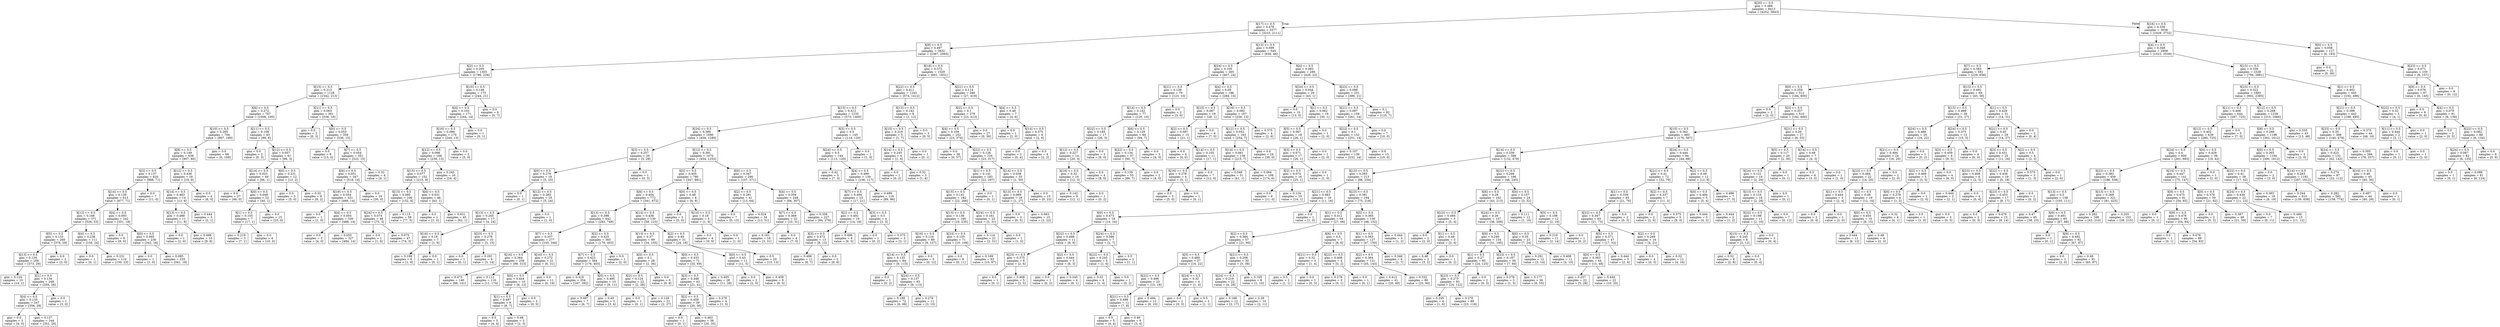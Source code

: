digraph Tree {
node [shape=box] ;
0 [label="X[20] <= 0.5\ngini = 0.488\nsamples = 6413\nvalue = [4252, 5843]"] ;
1 [label="X[17] <= 0.5\ngini = 0.478\nsamples = 3377\nvalue = [3223, 2111]"] ;
0 -> 1 [labeldistance=2.5, labelangle=45, headlabel="True"] ;
2 [label="X[9] <= 0.5\ngini = 0.497\nsamples = 2832\nvalue = [2387, 2065]"] ;
1 -> 2 ;
3 [label="X[2] <= 0.5\ngini = 0.205\nsamples = 1303\nvalue = [1786, 234]"] ;
2 -> 3 ;
4 [label="X[15] <= 0.5\ngini = 0.213\nsamples = 1128\nvalue = [1542, 213]"] ;
3 -> 4 ;
5 [label="X[6] <= 0.5\ngini = 0.272\nsamples = 767\nvalue = [1006, 195]"] ;
4 -> 5 ;
6 [label="X[10] <= 0.5\ngini = 0.285\nsamples = 704\nvalue = [907, 189]"] ;
5 -> 6 ;
7 [label="X[8] <= 0.5\ngini = 0.149\nsamples = 638\nvalue = [907, 80]"] ;
6 -> 7 ;
8 [label="X[3] <= 0.5\ngini = 0.137\nsamples = 620\nvalue = [888, 71]"] ;
7 -> 8 ;
9 [label="X[14] <= 0.5\ngini = 0.139\nsamples = 613\nvalue = [877, 71]"] ;
8 -> 9 ;
10 [label="X[12] <= 0.5\ngini = 0.166\nsamples = 371\nvalue = [526, 53]"] ;
9 -> 10 ;
11 [label="X[5] <= 0.5\ngini = 0.133\nsamples = 260\nvalue = [376, 29]"] ;
10 -> 11 ;
12 [label="X[13] <= 0.5\ngini = 0.134\nsamples = 258\nvalue = [373, 29]"] ;
11 -> 12 ;
13 [label="gini = 0.124\nsamples = 10\nvalue = [14, 1]"] ;
12 -> 13 ;
14 [label="X[1] <= 0.5\ngini = 0.134\nsamples = 248\nvalue = [359, 28]"] ;
12 -> 14 ;
15 [label="X[4] <= 0.5\ngini = 0.135\nsamples = 247\nvalue = [356, 28]"] ;
14 -> 15 ;
16 [label="gini = 0.0\nsamples = 3\nvalue = [4, 0]"] ;
15 -> 16 ;
17 [label="gini = 0.137\nsamples = 244\nvalue = [352, 28]"] ;
15 -> 17 ;
18 [label="gini = 0.0\nsamples = 1\nvalue = [3, 0]"] ;
14 -> 18 ;
19 [label="gini = 0.0\nsamples = 2\nvalue = [3, 0]"] ;
11 -> 19 ;
20 [label="X[4] <= 0.5\ngini = 0.238\nsamples = 111\nvalue = [150, 24]"] ;
10 -> 20 ;
21 [label="gini = 0.0\nsamples = 1\nvalue = [0, 1]"] ;
20 -> 21 ;
22 [label="gini = 0.231\nsamples = 110\nvalue = [150, 23]"] ;
20 -> 22 ;
23 [label="X[4] <= 0.5\ngini = 0.093\nsamples = 242\nvalue = [351, 18]"] ;
9 -> 23 ;
24 [label="gini = 0.0\nsamples = 6\nvalue = [9, 0]"] ;
23 -> 24 ;
25 [label="X[0] <= 0.5\ngini = 0.095\nsamples = 236\nvalue = [342, 18]"] ;
23 -> 25 ;
26 [label="gini = 0.0\nsamples = 1\nvalue = [1, 0]"] ;
25 -> 26 ;
27 [label="gini = 0.095\nsamples = 235\nvalue = [341, 18]"] ;
25 -> 27 ;
28 [label="gini = 0.0\nsamples = 7\nvalue = [11, 0]"] ;
8 -> 28 ;
29 [label="X[12] <= 0.5\ngini = 0.436\nsamples = 18\nvalue = [19, 9]"] ;
7 -> 29 ;
30 [label="X[14] <= 0.5\ngini = 0.483\nsamples = 14\nvalue = [13, 9]"] ;
29 -> 30 ;
31 [label="X[13] <= 0.5\ngini = 0.488\nsamples = 11\nvalue = [11, 8]"] ;
30 -> 31 ;
32 [label="gini = 0.0\nsamples = 1\nvalue = [2, 0]"] ;
31 -> 32 ;
33 [label="gini = 0.498\nsamples = 10\nvalue = [9, 8]"] ;
31 -> 33 ;
34 [label="gini = 0.444\nsamples = 3\nvalue = [2, 1]"] ;
30 -> 34 ;
35 [label="gini = 0.0\nsamples = 4\nvalue = [6, 0]"] ;
29 -> 35 ;
36 [label="gini = 0.0\nsamples = 66\nvalue = [0, 109]"] ;
6 -> 36 ;
37 [label="X[11] <= 0.5\ngini = 0.108\nsamples = 63\nvalue = [99, 6]"] ;
5 -> 37 ;
38 [label="gini = 0.0\nsamples = 2\nvalue = [0, 3]"] ;
37 -> 38 ;
39 [label="X[12] <= 0.5\ngini = 0.057\nsamples = 61\nvalue = [99, 3]"] ;
37 -> 39 ;
40 [label="X[14] <= 0.5\ngini = 0.023\nsamples = 49\nvalue = [86, 1]"] ;
39 -> 40 ;
41 [label="gini = 0.0\nsamples = 27\nvalue = [46, 0]"] ;
40 -> 41 ;
42 [label="X[0] <= 0.5\ngini = 0.048\nsamples = 22\nvalue = [40, 1]"] ;
40 -> 42 ;
43 [label="X[1] <= 0.5\ngini = 0.105\nsamples = 7\nvalue = [17, 1]"] ;
42 -> 43 ;
44 [label="gini = 0.219\nsamples = 3\nvalue = [7, 1]"] ;
43 -> 44 ;
45 [label="gini = 0.0\nsamples = 4\nvalue = [10, 0]"] ;
43 -> 45 ;
46 [label="gini = 0.0\nsamples = 15\nvalue = [23, 0]"] ;
42 -> 46 ;
47 [label="X[0] <= 0.5\ngini = 0.231\nsamples = 12\nvalue = [13, 2]"] ;
39 -> 47 ;
48 [label="gini = 0.0\nsamples = 3\nvalue = [5, 0]"] ;
47 -> 48 ;
49 [label="gini = 0.32\nsamples = 9\nvalue = [8, 2]"] ;
47 -> 49 ;
50 [label="X[11] <= 0.5\ngini = 0.063\nsamples = 361\nvalue = [536, 18]"] ;
4 -> 50 ;
51 [label="gini = 0.0\nsamples = 2\nvalue = [0, 3]"] ;
50 -> 51 ;
52 [label="X[0] <= 0.5\ngini = 0.053\nsamples = 359\nvalue = [536, 15]"] ;
50 -> 52 ;
53 [label="gini = 0.0\nsamples = 8\nvalue = [13, 0]"] ;
52 -> 53 ;
54 [label="X[7] <= 0.5\ngini = 0.054\nsamples = 351\nvalue = [523, 15]"] ;
52 -> 54 ;
55 [label="X[6] <= 0.5\ngini = 0.051\nsamples = 347\nvalue = [519, 14]"] ;
54 -> 55 ;
56 [label="X[19] <= 0.5\ngini = 0.054\nsamples = 331\nvalue = [489, 14]"] ;
55 -> 56 ;
57 [label="gini = 0.0\nsamples = 1\nvalue = [1, 0]"] ;
56 -> 57 ;
58 [label="X[4] <= 0.5\ngini = 0.054\nsamples = 330\nvalue = [488, 14]"] ;
56 -> 58 ;
59 [label="gini = 0.0\nsamples = 3\nvalue = [4, 0]"] ;
58 -> 59 ;
60 [label="gini = 0.055\nsamples = 327\nvalue = [484, 14]"] ;
58 -> 60 ;
61 [label="gini = 0.0\nsamples = 16\nvalue = [30, 0]"] ;
55 -> 61 ;
62 [label="gini = 0.32\nsamples = 4\nvalue = [4, 1]"] ;
54 -> 62 ;
63 [label="X[10] <= 0.5\ngini = 0.146\nsamples = 175\nvalue = [244, 21]"] ;
3 -> 63 ;
64 [label="X[4] <= 0.5\ngini = 0.103\nsamples = 171\nvalue = [244, 14]"] ;
63 -> 64 ;
65 [label="X[16] <= 0.5\ngini = 0.096\nsamples = 170\nvalue = [244, 13]"] ;
64 -> 65 ;
66 [label="X[12] <= 0.5\ngini = 0.098\nsamples = 168\nvalue = [239, 13]"] ;
65 -> 66 ;
67 [label="X[15] <= 0.5\ngini = 0.077\nsamples = 152\nvalue = [215, 9]"] ;
66 -> 67 ;
68 [label="X[13] <= 0.5\ngini = 0.095\nsamples = 106\nvalue = [152, 8]"] ;
67 -> 68 ;
69 [label="X[24] <= 0.5\ngini = 0.074\nsamples = 48\nvalue = [75, 3]"] ;
68 -> 69 ;
70 [label="gini = 0.0\nsamples = 1\nvalue = [1, 0]"] ;
69 -> 70 ;
71 [label="gini = 0.075\nsamples = 47\nvalue = [74, 3]"] ;
69 -> 71 ;
72 [label="gini = 0.115\nsamples = 58\nvalue = [77, 5]"] ;
68 -> 72 ;
73 [label="X[6] <= 0.5\ngini = 0.031\nsamples = 46\nvalue = [63, 1]"] ;
67 -> 73 ;
74 [label="gini = 0.0\nsamples = 1\nvalue = [1, 0]"] ;
73 -> 74 ;
75 [label="gini = 0.031\nsamples = 45\nvalue = [62, 1]"] ;
73 -> 75 ;
76 [label="gini = 0.245\nsamples = 16\nvalue = [24, 4]"] ;
66 -> 76 ;
77 [label="gini = 0.0\nsamples = 2\nvalue = [5, 0]"] ;
65 -> 77 ;
78 [label="gini = 0.0\nsamples = 1\nvalue = [0, 1]"] ;
64 -> 78 ;
79 [label="gini = 0.0\nsamples = 4\nvalue = [0, 7]"] ;
63 -> 79 ;
80 [label="X[18] <= 0.5\ngini = 0.372\nsamples = 1529\nvalue = [601, 1831]"] ;
2 -> 80 ;
81 [label="X[22] <= 0.5\ngini = 0.411\nsamples = 1243\nvalue = [574, 1412]"] ;
80 -> 81 ;
82 [label="X[15] <= 0.5\ngini = 0.412\nsamples = 1235\nvalue = [573, 1400]"] ;
81 -> 82 ;
83 [label="X[24] <= 0.5\ngini = 0.389\nsamples = 1090\nvalue = [459, 1280]"] ;
82 -> 83 ;
84 [label="X[3] <= 0.5\ngini = 0.257\nsamples = 20\nvalue = [5, 28]"] ;
83 -> 84 ;
85 [label="X[0] <= 0.5\ngini = 0.278\nsamples = 19\nvalue = [5, 25]"] ;
84 -> 85 ;
86 [label="gini = 0.0\nsamples = 1\nvalue = [0, 1]"] ;
85 -> 86 ;
87 [label="X[12] <= 0.5\ngini = 0.285\nsamples = 18\nvalue = [5, 24]"] ;
85 -> 87 ;
88 [label="X[13] <= 0.5\ngini = 0.245\nsamples = 17\nvalue = [4, 24]"] ;
87 -> 88 ;
89 [label="X[16] <= 0.5\ngini = 0.18\nsamples = 7\nvalue = [1, 9]"] ;
88 -> 89 ;
90 [label="gini = 0.198\nsamples = 6\nvalue = [1, 8]"] ;
89 -> 90 ;
91 [label="gini = 0.0\nsamples = 1\nvalue = [0, 1]"] ;
89 -> 91 ;
92 [label="X[23] <= 0.5\ngini = 0.278\nsamples = 10\nvalue = [3, 15]"] ;
88 -> 92 ;
93 [label="gini = 0.0\nsamples = 1\nvalue = [0, 1]"] ;
92 -> 93 ;
94 [label="gini = 0.291\nsamples = 9\nvalue = [3, 14]"] ;
92 -> 94 ;
95 [label="gini = 0.0\nsamples = 1\nvalue = [1, 0]"] ;
87 -> 95 ;
96 [label="gini = 0.0\nsamples = 1\nvalue = [0, 3]"] ;
84 -> 96 ;
97 [label="X[12] <= 0.5\ngini = 0.391\nsamples = 1070\nvalue = [454, 1252]"] ;
83 -> 97 ;
98 [label="X[5] <= 0.5\ngini = 0.405\nsamples = 780\nvalue = [347, 881]"] ;
97 -> 98 ;
99 [label="X[6] <= 0.5\ngini = 0.404\nsamples = 772\nvalue = [341, 872]"] ;
98 -> 99 ;
100 [label="X[13] <= 0.5\ngini = 0.398\nsamples = 642\nvalue = [283, 749]"] ;
99 -> 100 ;
101 [label="X[7] <= 0.5\ngini = 0.357\nsamples = 277\nvalue = [105, 346]"] ;
100 -> 101 ;
102 [label="X[16] <= 0.5\ngini = 0.364\nsamples = 256\nvalue = [99, 315]"] ;
101 -> 102 ;
103 [label="gini = 0.473\nsamples = 140\nvalue = [88, 141]"] ;
102 -> 103 ;
104 [label="gini = 0.112\nsamples = 116\nvalue = [11, 174]"] ;
102 -> 104 ;
105 [label="X[16] <= 0.5\ngini = 0.272\nsamples = 21\nvalue = [6, 31]"] ;
101 -> 105 ;
106 [label="X[0] <= 0.5\ngini = 0.444\nsamples = 10\nvalue = [6, 12]"] ;
105 -> 106 ;
107 [label="X[1] <= 0.5\ngini = 0.497\nsamples = 8\nvalue = [6, 7]"] ;
106 -> 107 ;
108 [label="gini = 0.5\nsamples = 5\nvalue = [4, 4]"] ;
107 -> 108 ;
109 [label="gini = 0.48\nsamples = 3\nvalue = [2, 3]"] ;
107 -> 109 ;
110 [label="gini = 0.0\nsamples = 2\nvalue = [0, 5]"] ;
106 -> 110 ;
111 [label="gini = 0.0\nsamples = 11\nvalue = [0, 19]"] ;
105 -> 111 ;
112 [label="X[2] <= 0.5\ngini = 0.425\nsamples = 365\nvalue = [178, 403]"] ;
100 -> 112 ;
113 [label="X[7] <= 0.5\ngini = 0.423\nsamples = 364\nvalue = [176, 403]"] ;
112 -> 113 ;
114 [label="gini = 0.419\nsamples = 354\nvalue = [167, 392]"] ;
113 -> 114 ;
115 [label="X[0] <= 0.5\ngini = 0.495\nsamples = 10\nvalue = [9, 11]"] ;
113 -> 115 ;
116 [label="gini = 0.497\nsamples = 7\nvalue = [6, 7]"] ;
115 -> 116 ;
117 [label="gini = 0.49\nsamples = 3\nvalue = [3, 4]"] ;
115 -> 117 ;
118 [label="gini = 0.0\nsamples = 1\nvalue = [2, 0]"] ;
112 -> 118 ;
119 [label="X[14] <= 0.5\ngini = 0.436\nsamples = 130\nvalue = [58, 123]"] ;
99 -> 119 ;
120 [label="X[13] <= 0.5\ngini = 0.37\nsamples = 99\nvalue = [34, 105]"] ;
119 -> 120 ;
121 [label="X[0] <= 0.5\ngini = 0.1\nsamples = 28\nvalue = [2, 36]"] ;
120 -> 121 ;
122 [label="X[2] <= 0.5\ngini = 0.124\nsamples = 22\nvalue = [2, 28]"] ;
121 -> 122 ;
123 [label="gini = 0.0\nsamples = 1\nvalue = [0, 1]"] ;
122 -> 123 ;
124 [label="gini = 0.128\nsamples = 21\nvalue = [2, 27]"] ;
122 -> 124 ;
125 [label="gini = 0.0\nsamples = 6\nvalue = [0, 8]"] ;
121 -> 125 ;
126 [label="X[0] <= 0.5\ngini = 0.433\nsamples = 71\nvalue = [32, 69]"] ;
120 -> 126 ;
127 [label="X[3] <= 0.5\ngini = 0.448\nsamples = 43\nvalue = [21, 41]"] ;
126 -> 127 ;
128 [label="X[2] <= 0.5\ngini = 0.459\nsamples = 39\nvalue = [20, 36]"] ;
127 -> 128 ;
129 [label="gini = 0.0\nsamples = 1\nvalue = [0, 1]"] ;
128 -> 129 ;
130 [label="gini = 0.463\nsamples = 38\nvalue = [20, 35]"] ;
128 -> 130 ;
131 [label="gini = 0.278\nsamples = 4\nvalue = [1, 5]"] ;
127 -> 131 ;
132 [label="gini = 0.405\nsamples = 28\nvalue = [11, 28]"] ;
126 -> 132 ;
133 [label="X[2] <= 0.5\ngini = 0.49\nsamples = 31\nvalue = [24, 18]"] ;
119 -> 133 ;
134 [label="X[0] <= 0.5\ngini = 0.43\nsamples = 11\nvalue = [11, 5]"] ;
133 -> 134 ;
135 [label="gini = 0.0\nsamples = 2\nvalue = [2, 0]"] ;
134 -> 135 ;
136 [label="gini = 0.459\nsamples = 9\nvalue = [9, 5]"] ;
134 -> 136 ;
137 [label="gini = 0.5\nsamples = 20\nvalue = [13, 13]"] ;
133 -> 137 ;
138 [label="X[0] <= 0.5\ngini = 0.48\nsamples = 8\nvalue = [6, 9]"] ;
98 -> 138 ;
139 [label="gini = 0.0\nsamples = 3\nvalue = [5, 0]"] ;
138 -> 139 ;
140 [label="X[14] <= 0.5\ngini = 0.18\nsamples = 5\nvalue = [1, 9]"] ;
138 -> 140 ;
141 [label="gini = 0.0\nsamples = 4\nvalue = [0, 9]"] ;
140 -> 141 ;
142 [label="gini = 0.0\nsamples = 1\nvalue = [1, 0]"] ;
140 -> 142 ;
143 [label="X[0] <= 0.5\ngini = 0.347\nsamples = 290\nvalue = [107, 371]"] ;
97 -> 143 ;
144 [label="X[2] <= 0.5\ngini = 0.281\nsamples = 41\nvalue = [13, 64]"] ;
143 -> 144 ;
145 [label="gini = 0.0\nsamples = 7\nvalue = [0, 13]"] ;
144 -> 145 ;
146 [label="gini = 0.324\nsamples = 34\nvalue = [13, 51]"] ;
144 -> 146 ;
147 [label="X[4] <= 0.5\ngini = 0.359\nsamples = 249\nvalue = [94, 307]"] ;
143 -> 147 ;
148 [label="X[7] <= 0.5\ngini = 0.369\nsamples = 22\nvalue = [10, 31]"] ;
147 -> 148 ;
149 [label="gini = 0.161\nsamples = 18\nvalue = [3, 31]"] ;
148 -> 149 ;
150 [label="gini = 0.0\nsamples = 4\nvalue = [7, 0]"] ;
148 -> 150 ;
151 [label="gini = 0.358\nsamples = 227\nvalue = [84, 276]"] ;
147 -> 151 ;
152 [label="X[5] <= 0.5\ngini = 0.5\nsamples = 145\nvalue = [114, 120]"] ;
82 -> 152 ;
153 [label="X[24] <= 0.5\ngini = 0.5\nsamples = 144\nvalue = [113, 120]"] ;
152 -> 153 ;
154 [label="gini = 0.42\nsamples = 5\nvalue = [7, 3]"] ;
153 -> 154 ;
155 [label="X[4] <= 0.5\ngini = 0.499\nsamples = 139\nvalue = [106, 117]"] ;
153 -> 155 ;
156 [label="X[7] <= 0.5\ngini = 0.494\nsamples = 23\nvalue = [17, 21]"] ;
155 -> 156 ;
157 [label="X[2] <= 0.5\ngini = 0.492\nsamples = 19\nvalue = [14, 18]"] ;
156 -> 157 ;
158 [label="X[3] <= 0.5\ngini = 0.472\nsamples = 13\nvalue = [8, 13]"] ;
157 -> 158 ;
159 [label="gini = 0.498\nsamples = 11\nvalue = [8, 7]"] ;
158 -> 159 ;
160 [label="gini = 0.0\nsamples = 2\nvalue = [0, 6]"] ;
158 -> 160 ;
161 [label="gini = 0.496\nsamples = 6\nvalue = [6, 5]"] ;
157 -> 161 ;
162 [label="X[3] <= 0.5\ngini = 0.5\nsamples = 4\nvalue = [3, 3]"] ;
156 -> 162 ;
163 [label="gini = 0.0\nsamples = 1\nvalue = [0, 2]"] ;
162 -> 163 ;
164 [label="gini = 0.375\nsamples = 3\nvalue = [3, 1]"] ;
162 -> 164 ;
165 [label="gini = 0.499\nsamples = 116\nvalue = [89, 96]"] ;
155 -> 165 ;
166 [label="gini = 0.0\nsamples = 1\nvalue = [1, 0]"] ;
152 -> 166 ;
167 [label="X[13] <= 0.5\ngini = 0.142\nsamples = 8\nvalue = [1, 12]"] ;
81 -> 167 ;
168 [label="X[15] <= 0.5\ngini = 0.219\nsamples = 5\nvalue = [1, 7]"] ;
167 -> 168 ;
169 [label="X[14] <= 0.5\ngini = 0.245\nsamples = 4\nvalue = [1, 6]"] ;
168 -> 169 ;
170 [label="gini = 0.0\nsamples = 1\nvalue = [0, 2]"] ;
169 -> 170 ;
171 [label="gini = 0.32\nsamples = 3\nvalue = [1, 4]"] ;
169 -> 171 ;
172 [label="gini = 0.0\nsamples = 1\nvalue = [0, 1]"] ;
168 -> 172 ;
173 [label="gini = 0.0\nsamples = 3\nvalue = [0, 5]"] ;
167 -> 173 ;
174 [label="X[21] <= 0.5\ngini = 0.114\nsamples = 286\nvalue = [27, 419]"] ;
80 -> 174 ;
175 [label="X[2] <= 0.5\ngini = 0.1\nsamples = 279\nvalue = [23, 413]"] ;
174 -> 175 ;
176 [label="X[4] <= 0.5\ngini = 0.109\nsamples = 252\nvalue = [23, 374]"] ;
175 -> 176 ;
177 [label="gini = 0.0\nsamples = 36\nvalue = [0, 57]"] ;
176 -> 177 ;
178 [label="X[22] <= 0.5\ngini = 0.126\nsamples = 216\nvalue = [23, 317]"] ;
176 -> 178 ;
179 [label="X[1] <= 0.5\ngini = 0.141\nsamples = 183\nvalue = [22, 267]"] ;
178 -> 179 ;
180 [label="X[15] <= 0.5\ngini = 0.141\nsamples = 182\nvalue = [22, 266]"] ;
179 -> 180 ;
181 [label="X[13] <= 0.5\ngini = 0.138\nsamples = 160\nvalue = [19, 235]"] ;
180 -> 181 ;
182 [label="X[16] <= 0.5\ngini = 0.124\nsamples = 89\nvalue = [9, 127]"] ;
181 -> 182 ;
183 [label="X[14] <= 0.5\ngini = 0.135\nsamples = 84\nvalue = [9, 115]"] ;
182 -> 183 ;
184 [label="gini = 0.0\nsamples = 1\nvalue = [0, 2]"] ;
183 -> 184 ;
185 [label="X[24] <= 0.5\ngini = 0.137\nsamples = 83\nvalue = [9, 113]"] ;
183 -> 185 ;
186 [label="gini = 0.109\nsamples = 72\nvalue = [6, 98]"] ;
185 -> 186 ;
187 [label="gini = 0.278\nsamples = 11\nvalue = [3, 15]"] ;
185 -> 187 ;
188 [label="gini = 0.0\nsamples = 5\nvalue = [0, 12]"] ;
182 -> 188 ;
189 [label="X[23] <= 0.5\ngini = 0.155\nsamples = 71\nvalue = [10, 108]"] ;
181 -> 189 ;
190 [label="gini = 0.0\nsamples = 8\nvalue = [0, 11]"] ;
189 -> 190 ;
191 [label="gini = 0.169\nsamples = 63\nvalue = [10, 97]"] ;
189 -> 191 ;
192 [label="X[24] <= 0.5\ngini = 0.161\nsamples = 22\nvalue = [3, 31]"] ;
180 -> 192 ;
193 [label="gini = 0.114\nsamples = 21\nvalue = [2, 31]"] ;
192 -> 193 ;
194 [label="gini = 0.0\nsamples = 1\nvalue = [1, 0]"] ;
192 -> 194 ;
195 [label="gini = 0.0\nsamples = 1\nvalue = [0, 1]"] ;
179 -> 195 ;
196 [label="X[14] <= 0.5\ngini = 0.038\nsamples = 33\nvalue = [1, 50]"] ;
178 -> 196 ;
197 [label="X[13] <= 0.5\ngini = 0.069\nsamples = 18\nvalue = [1, 27]"] ;
196 -> 197 ;
198 [label="gini = 0.0\nsamples = 3\nvalue = [0, 5]"] ;
197 -> 198 ;
199 [label="gini = 0.083\nsamples = 15\nvalue = [1, 22]"] ;
197 -> 199 ;
200 [label="gini = 0.0\nsamples = 15\nvalue = [0, 23]"] ;
196 -> 200 ;
201 [label="gini = 0.0\nsamples = 27\nvalue = [0, 39]"] ;
175 -> 201 ;
202 [label="X[4] <= 0.5\ngini = 0.48\nsamples = 7\nvalue = [4, 6]"] ;
174 -> 202 ;
203 [label="gini = 0.0\nsamples = 1\nvalue = [2, 0]"] ;
202 -> 203 ;
204 [label="X[14] <= 0.5\ngini = 0.375\nsamples = 6\nvalue = [2, 6]"] ;
202 -> 204 ;
205 [label="gini = 0.0\nsamples = 2\nvalue = [0, 4]"] ;
204 -> 205 ;
206 [label="gini = 0.5\nsamples = 4\nvalue = [2, 2]"] ;
204 -> 206 ;
207 [label="X[13] <= 0.5\ngini = 0.099\nsamples = 545\nvalue = [836, 46]"] ;
1 -> 207 ;
208 [label="X[24] <= 0.5\ngini = 0.105\nsamples = 265\nvalue = [407, 24]"] ;
207 -> 208 ;
209 [label="X[21] <= 0.5\ngini = 0.139\nsamples = 79\nvalue = [123, 10]"] ;
208 -> 209 ;
210 [label="X[14] <= 0.5\ngini = 0.142\nsamples = 77\nvalue = [120, 10]"] ;
209 -> 210 ;
211 [label="X[22] <= 0.5\ngini = 0.185\nsamples = 17\nvalue = [26, 3]"] ;
210 -> 211 ;
212 [label="X[12] <= 0.5\ngini = 0.227\nsamples = 14\nvalue = [20, 3]"] ;
211 -> 212 ;
213 [label="X[16] <= 0.5\ngini = 0.32\nsamples = 10\nvalue = [12, 3]"] ;
212 -> 213 ;
214 [label="gini = 0.142\nsamples = 9\nvalue = [12, 1]"] ;
213 -> 214 ;
215 [label="gini = 0.0\nsamples = 1\nvalue = [0, 2]"] ;
213 -> 215 ;
216 [label="gini = 0.0\nsamples = 4\nvalue = [8, 0]"] ;
212 -> 216 ;
217 [label="gini = 0.0\nsamples = 3\nvalue = [6, 0]"] ;
211 -> 217 ;
218 [label="X[6] <= 0.5\ngini = 0.129\nsamples = 60\nvalue = [94, 7]"] ;
210 -> 218 ;
219 [label="X[22] <= 0.5\ngini = 0.134\nsamples = 57\nvalue = [90, 7]"] ;
218 -> 219 ;
220 [label="gini = 0.139\nsamples = 55\nvalue = [86, 7]"] ;
219 -> 220 ;
221 [label="gini = 0.0\nsamples = 2\nvalue = [4, 0]"] ;
219 -> 221 ;
222 [label="gini = 0.0\nsamples = 3\nvalue = [4, 0]"] ;
218 -> 222 ;
223 [label="gini = 0.0\nsamples = 2\nvalue = [3, 0]"] ;
209 -> 223 ;
224 [label="X[4] <= 0.5\ngini = 0.09\nsamples = 186\nvalue = [284, 14]"] ;
208 -> 224 ;
225 [label="X[15] <= 0.5\ngini = 0.067\nsamples = 19\nvalue = [28, 1]"] ;
224 -> 225 ;
226 [label="X[2] <= 0.5\ngini = 0.087\nsamples = 15\nvalue = [21, 1]"] ;
225 -> 226 ;
227 [label="gini = 0.0\nsamples = 4\nvalue = [4, 0]"] ;
226 -> 227 ;
228 [label="X[14] <= 0.5\ngini = 0.105\nsamples = 11\nvalue = [17, 1]"] ;
226 -> 228 ;
229 [label="X[16] <= 0.5\ngini = 0.278\nsamples = 4\nvalue = [5, 1]"] ;
228 -> 229 ;
230 [label="gini = 0.0\nsamples = 3\nvalue = [5, 0]"] ;
229 -> 230 ;
231 [label="gini = 0.0\nsamples = 1\nvalue = [0, 1]"] ;
229 -> 231 ;
232 [label="gini = 0.0\nsamples = 7\nvalue = [12, 0]"] ;
228 -> 232 ;
233 [label="gini = 0.0\nsamples = 4\nvalue = [7, 0]"] ;
225 -> 233 ;
234 [label="X[16] <= 0.5\ngini = 0.092\nsamples = 167\nvalue = [256, 13]"] ;
224 -> 234 ;
235 [label="X[12] <= 0.5\ngini = 0.052\nsamples = 163\nvalue = [254, 7]"] ;
234 -> 235 ;
236 [label="X[14] <= 0.5\ngini = 0.061\nsamples = 139\nvalue = [215, 7]"] ;
235 -> 236 ;
237 [label="gini = 0.046\nsamples = 31\nvalue = [41, 1]"] ;
236 -> 237 ;
238 [label="gini = 0.064\nsamples = 108\nvalue = [174, 6]"] ;
236 -> 238 ;
239 [label="gini = 0.0\nsamples = 24\nvalue = [39, 0]"] ;
235 -> 239 ;
240 [label="gini = 0.375\nsamples = 4\nvalue = [2, 6]"] ;
234 -> 240 ;
241 [label="X[4] <= 0.5\ngini = 0.093\nsamples = 280\nvalue = [429, 22]"] ;
207 -> 241 ;
242 [label="X[24] <= 0.5\ngini = 0.044\nsamples = 29\nvalue = [43, 1]"] ;
241 -> 242 ;
243 [label="gini = 0.0\nsamples = 10\nvalue = [13, 0]"] ;
242 -> 243 ;
244 [label="X[1] <= 0.5\ngini = 0.062\nsamples = 19\nvalue = [30, 1]"] ;
242 -> 244 ;
245 [label="X[5] <= 0.5\ngini = 0.067\nsamples = 18\nvalue = [28, 1]"] ;
244 -> 245 ;
246 [label="X[3] <= 0.5\ngini = 0.071\nsamples = 17\nvalue = [26, 1]"] ;
245 -> 246 ;
247 [label="X[2] <= 0.5\ngini = 0.074\nsamples = 16\nvalue = [25, 1]"] ;
246 -> 247 ;
248 [label="gini = 0.0\nsamples = 6\nvalue = [11, 0]"] ;
247 -> 248 ;
249 [label="gini = 0.124\nsamples = 10\nvalue = [14, 1]"] ;
247 -> 249 ;
250 [label="gini = 0.0\nsamples = 1\nvalue = [1, 0]"] ;
246 -> 250 ;
251 [label="gini = 0.0\nsamples = 1\nvalue = [2, 0]"] ;
245 -> 251 ;
252 [label="gini = 0.0\nsamples = 1\nvalue = [2, 0]"] ;
244 -> 252 ;
253 [label="X[23] <= 0.5\ngini = 0.098\nsamples = 251\nvalue = [386, 21]"] ;
241 -> 253 ;
254 [label="X[21] <= 0.5\ngini = 0.097\nsamples = 159\nvalue = [261, 14]"] ;
253 -> 254 ;
255 [label="X[22] <= 0.5\ngini = 0.1\nsamples = 152\nvalue = [251, 14]"] ;
254 -> 255 ;
256 [label="gini = 0.107\nsamples = 139\nvalue = [232, 14]"] ;
255 -> 256 ;
257 [label="gini = 0.0\nsamples = 13\nvalue = [19, 0]"] ;
255 -> 257 ;
258 [label="gini = 0.0\nsamples = 7\nvalue = [10, 0]"] ;
254 -> 258 ;
259 [label="gini = 0.1\nsamples = 92\nvalue = [125, 7]"] ;
253 -> 259 ;
260 [label="X[16] <= 0.5\ngini = 0.339\nsamples = 3036\nvalue = [1029, 3732]"] ;
0 -> 260 [labeldistance=2.5, labelangle=-45, headlabel="False"] ;
261 [label="X[4] <= 0.5\ngini = 0.348\nsamples = 2909\nvalue = [1023, 3539]"] ;
260 -> 261 ;
262 [label="X[7] <= 0.5\ngini = 0.383\nsamples = 581\nvalue = [229, 658]"] ;
261 -> 262 ;
263 [label="X[9] <= 0.5\ngini = 0.359\nsamples = 512\nvalue = [184, 600]"] ;
262 -> 263 ;
264 [label="gini = 0.0\nsamples = 2\nvalue = [2, 0]"] ;
263 -> 264 ;
265 [label="X[3] <= 0.5\ngini = 0.357\nsamples = 510\nvalue = [182, 600]"] ;
263 -> 265 ;
266 [label="X[15] <= 0.5\ngini = 0.362\nsamples = 483\nvalue = [176, 567]"] ;
265 -> 266 ;
267 [label="X[14] <= 0.5\ngini = 0.339\nsamples = 399\nvalue = [132, 479]"] ;
266 -> 267 ;
268 [label="X[13] <= 0.5\ngini = 0.393\nsamples = 213\nvalue = [86, 234]"] ;
267 -> 268 ;
269 [label="X[21] <= 0.5\ngini = 0.483\nsamples = 19\nvalue = [11, 16]"] ;
268 -> 269 ;
270 [label="X[0] <= 0.5\ngini = 0.473\nsamples = 18\nvalue = [10, 16]"] ;
269 -> 270 ;
271 [label="X[22] <= 0.5\ngini = 0.498\nsamples = 11\nvalue = [8, 9]"] ;
270 -> 271 ;
272 [label="X[23] <= 0.5\ngini = 0.375\nsamples = 6\nvalue = [2, 6]"] ;
271 -> 272 ;
273 [label="gini = 0.0\nsamples = 1\nvalue = [0, 1]"] ;
272 -> 273 ;
274 [label="gini = 0.408\nsamples = 5\nvalue = [2, 5]"] ;
272 -> 274 ;
275 [label="X[2] <= 0.5\ngini = 0.444\nsamples = 5\nvalue = [6, 3]"] ;
271 -> 275 ;
276 [label="gini = 0.0\nsamples = 1\nvalue = [0, 2]"] ;
275 -> 276 ;
277 [label="gini = 0.245\nsamples = 4\nvalue = [6, 1]"] ;
275 -> 277 ;
278 [label="X[24] <= 0.5\ngini = 0.346\nsamples = 7\nvalue = [2, 7]"] ;
270 -> 278 ;
279 [label="X[22] <= 0.5\ngini = 0.245\nsamples = 5\nvalue = [1, 6]"] ;
278 -> 279 ;
280 [label="gini = 0.32\nsamples = 4\nvalue = [1, 4]"] ;
279 -> 280 ;
281 [label="gini = 0.0\nsamples = 1\nvalue = [0, 2]"] ;
279 -> 281 ;
282 [label="gini = 0.5\nsamples = 2\nvalue = [1, 1]"] ;
278 -> 282 ;
283 [label="gini = 0.0\nsamples = 1\nvalue = [1, 0]"] ;
269 -> 283 ;
284 [label="X[23] <= 0.5\ngini = 0.381\nsamples = 194\nvalue = [75, 218]"] ;
268 -> 284 ;
285 [label="X[1] <= 0.5\ngini = 0.412\nsamples = 64\nvalue = [27, 66]"] ;
284 -> 285 ;
286 [label="X[2] <= 0.5\ngini = 0.384\nsamples = 57\nvalue = [21, 60]"] ;
285 -> 286 ;
287 [label="X[5] <= 0.5\ngini = 0.488\nsamples = 27\nvalue = [16, 22]"] ;
286 -> 287 ;
288 [label="X[22] <= 0.5\ngini = 0.496\nsamples = 23\nvalue = [15, 18]"] ;
287 -> 288 ;
289 [label="X[21] <= 0.5\ngini = 0.498\nsamples = 11\nvalue = [7, 8]"] ;
288 -> 289 ;
290 [label="gini = 0.5\nsamples = 5\nvalue = [4, 4]"] ;
289 -> 290 ;
291 [label="gini = 0.49\nsamples = 6\nvalue = [3, 4]"] ;
289 -> 291 ;
292 [label="gini = 0.494\nsamples = 12\nvalue = [8, 10]"] ;
288 -> 292 ;
293 [label="X[24] <= 0.5\ngini = 0.32\nsamples = 4\nvalue = [1, 4]"] ;
287 -> 293 ;
294 [label="gini = 0.0\nsamples = 2\nvalue = [0, 3]"] ;
293 -> 294 ;
295 [label="gini = 0.5\nsamples = 2\nvalue = [1, 1]"] ;
293 -> 295 ;
296 [label="X[21] <= 0.5\ngini = 0.206\nsamples = 30\nvalue = [5, 38]"] ;
286 -> 296 ;
297 [label="X[24] <= 0.5\ngini = 0.219\nsamples = 22\nvalue = [4, 28]"] ;
296 -> 297 ;
298 [label="gini = 0.188\nsamples = 12\nvalue = [2, 17]"] ;
297 -> 298 ;
299 [label="gini = 0.26\nsamples = 10\nvalue = [2, 11]"] ;
297 -> 299 ;
300 [label="gini = 0.165\nsamples = 8\nvalue = [1, 10]"] ;
296 -> 300 ;
301 [label="X[6] <= 0.5\ngini = 0.5\nsamples = 7\nvalue = [6, 6]"] ;
285 -> 301 ;
302 [label="X[21] <= 0.5\ngini = 0.32\nsamples = 3\nvalue = [1, 4]"] ;
301 -> 302 ;
303 [label="gini = 0.5\nsamples = 2\nvalue = [1, 1]"] ;
302 -> 303 ;
304 [label="gini = 0.0\nsamples = 1\nvalue = [0, 3]"] ;
302 -> 304 ;
305 [label="X[22] <= 0.5\ngini = 0.408\nsamples = 4\nvalue = [5, 2]"] ;
301 -> 305 ;
306 [label="gini = 0.278\nsamples = 3\nvalue = [5, 1]"] ;
305 -> 306 ;
307 [label="gini = 0.0\nsamples = 1\nvalue = [0, 1]"] ;
305 -> 307 ;
308 [label="X[5] <= 0.5\ngini = 0.365\nsamples = 130\nvalue = [48, 152]"] ;
284 -> 308 ;
309 [label="X[1] <= 0.5\ngini = 0.363\nsamples = 127\nvalue = [47, 150]"] ;
308 -> 309 ;
310 [label="X[2] <= 0.5\ngini = 0.364\nsamples = 121\nvalue = [45, 143]"] ;
309 -> 310 ;
311 [label="gini = 0.412\nsamples = 41\nvalue = [20, 49]"] ;
310 -> 311 ;
312 [label="gini = 0.332\nsamples = 80\nvalue = [25, 94]"] ;
310 -> 312 ;
313 [label="gini = 0.346\nsamples = 6\nvalue = [2, 7]"] ;
309 -> 313 ;
314 [label="gini = 0.444\nsamples = 3\nvalue = [1, 2]"] ;
308 -> 314 ;
315 [label="X[22] <= 0.5\ngini = 0.266\nsamples = 186\nvalue = [46, 245]"] ;
267 -> 315 ;
316 [label="X[6] <= 0.5\ngini = 0.28\nsamples = 162\nvalue = [43, 213]"] ;
315 -> 316 ;
317 [label="X[23] <= 0.5\ngini = 0.494\nsamples = 5\nvalue = [5, 4]"] ;
316 -> 317 ;
318 [label="gini = 0.0\nsamples = 2\nvalue = [2, 0]"] ;
317 -> 318 ;
319 [label="X[1] <= 0.5\ngini = 0.49\nsamples = 3\nvalue = [3, 4]"] ;
317 -> 319 ;
320 [label="gini = 0.48\nsamples = 2\nvalue = [3, 2]"] ;
319 -> 320 ;
321 [label="gini = 0.0\nsamples = 1\nvalue = [0, 2]"] ;
319 -> 321 ;
322 [label="X[24] <= 0.5\ngini = 0.26\nsamples = 157\nvalue = [38, 209]"] ;
316 -> 322 ;
323 [label="X[0] <= 0.5\ngini = 0.246\nsamples = 134\nvalue = [31, 185]"] ;
322 -> 323 ;
324 [label="X[1] <= 0.5\ngini = 0.27\nsamples = 95\nvalue = [24, 125]"] ;
323 -> 324 ;
325 [label="X[23] <= 0.5\ngini = 0.275\nsamples = 93\nvalue = [24, 122]"] ;
324 -> 325 ;
326 [label="gini = 0.245\nsamples = 4\nvalue = [1, 6]"] ;
325 -> 326 ;
327 [label="gini = 0.276\nsamples = 89\nvalue = [23, 116]"] ;
325 -> 327 ;
328 [label="gini = 0.0\nsamples = 2\nvalue = [0, 3]"] ;
324 -> 328 ;
329 [label="X[23] <= 0.5\ngini = 0.187\nsamples = 39\nvalue = [7, 60]"] ;
323 -> 329 ;
330 [label="gini = 0.278\nsamples = 3\nvalue = [1, 5]"] ;
329 -> 330 ;
331 [label="gini = 0.177\nsamples = 36\nvalue = [6, 55]"] ;
329 -> 331 ;
332 [label="X[0] <= 0.5\ngini = 0.35\nsamples = 23\nvalue = [7, 24]"] ;
322 -> 332 ;
333 [label="gini = 0.291\nsamples = 12\nvalue = [3, 14]"] ;
332 -> 333 ;
334 [label="gini = 0.408\nsamples = 11\nvalue = [4, 10]"] ;
332 -> 334 ;
335 [label="X[0] <= 0.5\ngini = 0.157\nsamples = 24\nvalue = [3, 32]"] ;
315 -> 335 ;
336 [label="gini = 0.111\nsamples = 12\nvalue = [1, 16]"] ;
335 -> 336 ;
337 [label="X[5] <= 0.5\ngini = 0.198\nsamples = 12\nvalue = [2, 16]"] ;
335 -> 337 ;
338 [label="gini = 0.219\nsamples = 11\nvalue = [2, 14]"] ;
337 -> 338 ;
339 [label="gini = 0.0\nsamples = 1\nvalue = [0, 2]"] ;
337 -> 339 ;
340 [label="X[24] <= 0.5\ngini = 0.444\nsamples = 84\nvalue = [44, 88]"] ;
266 -> 340 ;
341 [label="X[21] <= 0.5\ngini = 0.41\nsamples = 72\nvalue = [32, 79]"] ;
340 -> 341 ;
342 [label="X[1] <= 0.5\ngini = 0.339\nsamples = 65\nvalue = [21, 76]"] ;
341 -> 342 ;
343 [label="X[22] <= 0.5\ngini = 0.347\nsamples = 63\nvalue = [21, 73]"] ;
342 -> 343 ;
344 [label="X[5] <= 0.5\ngini = 0.371\nsamples = 47\nvalue = [17, 52]"] ;
343 -> 344 ;
345 [label="X[0] <= 0.5\ngini = 0.363\nsamples = 44\nvalue = [15, 48]"] ;
344 -> 345 ;
346 [label="gini = 0.257\nsamples = 22\nvalue = [5, 28]"] ;
345 -> 346 ;
347 [label="gini = 0.444\nsamples = 22\nvalue = [10, 20]"] ;
345 -> 347 ;
348 [label="gini = 0.444\nsamples = 3\nvalue = [2, 4]"] ;
344 -> 348 ;
349 [label="X[2] <= 0.5\ngini = 0.269\nsamples = 16\nvalue = [4, 21]"] ;
343 -> 349 ;
350 [label="gini = 0.0\nsamples = 4\nvalue = [0, 5]"] ;
349 -> 350 ;
351 [label="gini = 0.32\nsamples = 12\nvalue = [4, 16]"] ;
349 -> 351 ;
352 [label="gini = 0.0\nsamples = 2\nvalue = [0, 3]"] ;
342 -> 352 ;
353 [label="X[2] <= 0.5\ngini = 0.337\nsamples = 7\nvalue = [11, 3]"] ;
341 -> 353 ;
354 [label="gini = 0.0\nsamples = 2\nvalue = [2, 0]"] ;
353 -> 354 ;
355 [label="gini = 0.375\nsamples = 5\nvalue = [9, 3]"] ;
353 -> 355 ;
356 [label="X[2] <= 0.5\ngini = 0.49\nsamples = 12\nvalue = [12, 9]"] ;
340 -> 356 ;
357 [label="X[0] <= 0.5\ngini = 0.494\nsamples = 5\nvalue = [5, 4]"] ;
356 -> 357 ;
358 [label="gini = 0.444\nsamples = 3\nvalue = [4, 2]"] ;
357 -> 358 ;
359 [label="gini = 0.444\nsamples = 2\nvalue = [1, 2]"] ;
357 -> 359 ;
360 [label="gini = 0.486\nsamples = 7\nvalue = [7, 5]"] ;
356 -> 360 ;
361 [label="X[21] <= 0.5\ngini = 0.26\nsamples = 27\nvalue = [6, 33]"] ;
265 -> 361 ;
362 [label="X[5] <= 0.5\ngini = 0.117\nsamples = 20\nvalue = [2, 30]"] ;
361 -> 362 ;
363 [label="X[24] <= 0.5\ngini = 0.121\nsamples = 19\nvalue = [2, 29]"] ;
362 -> 363 ;
364 [label="X[13] <= 0.5\ngini = 0.124\nsamples = 18\nvalue = [2, 28]"] ;
363 -> 364 ;
365 [label="X[22] <= 0.5\ngini = 0.198\nsamples = 11\nvalue = [2, 16]"] ;
364 -> 365 ;
366 [label="X[15] <= 0.5\ngini = 0.245\nsamples = 8\nvalue = [2, 12]"] ;
365 -> 366 ;
367 [label="gini = 0.32\nsamples = 6\nvalue = [2, 8]"] ;
366 -> 367 ;
368 [label="gini = 0.0\nsamples = 2\nvalue = [0, 4]"] ;
366 -> 368 ;
369 [label="gini = 0.0\nsamples = 3\nvalue = [0, 4]"] ;
365 -> 369 ;
370 [label="gini = 0.0\nsamples = 7\nvalue = [0, 12]"] ;
364 -> 370 ;
371 [label="gini = 0.0\nsamples = 1\nvalue = [0, 1]"] ;
363 -> 371 ;
372 [label="gini = 0.0\nsamples = 1\nvalue = [0, 1]"] ;
362 -> 372 ;
373 [label="X[14] <= 0.5\ngini = 0.49\nsamples = 7\nvalue = [4, 3]"] ;
361 -> 373 ;
374 [label="gini = 0.5\nsamples = 6\nvalue = [3, 3]"] ;
373 -> 374 ;
375 [label="gini = 0.0\nsamples = 1\nvalue = [1, 0]"] ;
373 -> 375 ;
376 [label="X[13] <= 0.5\ngini = 0.492\nsamples = 69\nvalue = [45, 58]"] ;
262 -> 376 ;
377 [label="X[15] <= 0.5\ngini = 0.498\nsamples = 38\nvalue = [31, 27]"] ;
376 -> 377 ;
378 [label="X[24] <= 0.5\ngini = 0.488\nsamples = 25\nvalue = [16, 22]"] ;
377 -> 378 ;
379 [label="X[21] <= 0.5\ngini = 0.494\nsamples = 24\nvalue = [16, 20]"] ;
378 -> 379 ;
380 [label="X[23] <= 0.5\ngini = 0.484\nsamples = 22\nvalue = [14, 20]"] ;
379 -> 380 ;
381 [label="X[1] <= 0.5\ngini = 0.444\nsamples = 3\nvalue = [2, 4]"] ;
380 -> 381 ;
382 [label="gini = 0.0\nsamples = 2\nvalue = [0, 4]"] ;
381 -> 382 ;
383 [label="gini = 0.0\nsamples = 1\nvalue = [2, 0]"] ;
381 -> 383 ;
384 [label="X[1] <= 0.5\ngini = 0.49\nsamples = 19\nvalue = [12, 16]"] ;
380 -> 384 ;
385 [label="X[0] <= 0.5\ngini = 0.454\nsamples = 15\nvalue = [8, 15]"] ;
384 -> 385 ;
386 [label="gini = 0.444\nsamples = 11\nvalue = [6, 12]"] ;
385 -> 386 ;
387 [label="gini = 0.48\nsamples = 4\nvalue = [2, 3]"] ;
385 -> 387 ;
388 [label="gini = 0.32\nsamples = 4\nvalue = [4, 1]"] ;
384 -> 388 ;
389 [label="gini = 0.0\nsamples = 2\nvalue = [2, 0]"] ;
379 -> 389 ;
390 [label="gini = 0.0\nsamples = 1\nvalue = [0, 2]"] ;
378 -> 390 ;
391 [label="X[24] <= 0.5\ngini = 0.375\nsamples = 13\nvalue = [15, 5]"] ;
377 -> 391 ;
392 [label="X[3] <= 0.5\ngini = 0.459\nsamples = 9\nvalue = [9, 5]"] ;
391 -> 392 ;
393 [label="X[2] <= 0.5\ngini = 0.469\nsamples = 5\nvalue = [3, 5]"] ;
392 -> 393 ;
394 [label="X[0] <= 0.5\ngini = 0.278\nsamples = 4\nvalue = [1, 5]"] ;
393 -> 394 ;
395 [label="gini = 0.0\nsamples = 1\nvalue = [1, 0]"] ;
394 -> 395 ;
396 [label="gini = 0.0\nsamples = 3\nvalue = [0, 5]"] ;
394 -> 396 ;
397 [label="gini = 0.0\nsamples = 1\nvalue = [2, 0]"] ;
393 -> 397 ;
398 [label="gini = 0.0\nsamples = 4\nvalue = [6, 0]"] ;
392 -> 398 ;
399 [label="gini = 0.0\nsamples = 4\nvalue = [6, 0]"] ;
391 -> 399 ;
400 [label="X[1] <= 0.5\ngini = 0.429\nsamples = 31\nvalue = [14, 31]"] ;
376 -> 400 ;
401 [label="X[21] <= 0.5\ngini = 0.45\nsamples = 29\nvalue = [14, 27]"] ;
400 -> 401 ;
402 [label="X[3] <= 0.5\ngini = 0.431\nsamples = 25\nvalue = [11, 24]"] ;
401 -> 402 ;
403 [label="X[23] <= 0.5\ngini = 0.408\nsamples = 6\nvalue = [2, 5]"] ;
402 -> 403 ;
404 [label="gini = 0.444\nsamples = 2\nvalue = [2, 1]"] ;
403 -> 404 ;
405 [label="gini = 0.0\nsamples = 4\nvalue = [0, 4]"] ;
403 -> 405 ;
406 [label="X[22] <= 0.5\ngini = 0.436\nsamples = 19\nvalue = [9, 19]"] ;
402 -> 406 ;
407 [label="X[23] <= 0.5\ngini = 0.453\nsamples = 17\nvalue = [9, 17]"] ;
406 -> 407 ;
408 [label="gini = 0.0\nsamples = 2\nvalue = [0, 3]"] ;
407 -> 408 ;
409 [label="gini = 0.476\nsamples = 15\nvalue = [9, 14]"] ;
407 -> 409 ;
410 [label="gini = 0.0\nsamples = 2\nvalue = [0, 2]"] ;
406 -> 410 ;
411 [label="X[2] <= 0.5\ngini = 0.5\nsamples = 4\nvalue = [3, 3]"] ;
401 -> 411 ;
412 [label="gini = 0.375\nsamples = 3\nvalue = [1, 3]"] ;
411 -> 412 ;
413 [label="gini = 0.0\nsamples = 1\nvalue = [2, 0]"] ;
411 -> 413 ;
414 [label="gini = 0.0\nsamples = 2\nvalue = [0, 4]"] ;
400 -> 414 ;
415 [label="X[15] <= 0.5\ngini = 0.339\nsamples = 2328\nvalue = [794, 2881]"] ;
261 -> 415 ;
416 [label="X[23] <= 0.5\ngini = 0.322\nsamples = 1883\nvalue = [602, 2385]"] ;
415 -> 416 ;
417 [label="X[11] <= 0.5\ngini = 0.406\nsamples = 644\nvalue = [287, 725]"] ;
416 -> 417 ;
418 [label="X[12] <= 0.5\ngini = 0.402\nsamples = 639\nvalue = [280, 725]"] ;
417 -> 418 ;
419 [label="X[24] <= 0.5\ngini = 0.4\nsamples = 600\nvalue = [261, 683]"] ;
418 -> 419 ;
420 [label="X[22] <= 0.5\ngini = 0.383\nsamples = 459\nvalue = [186, 536]"] ;
419 -> 420 ;
421 [label="X[13] <= 0.5\ngini = 0.5\nsamples = 138\nvalue = [105, 111]"] ;
420 -> 421 ;
422 [label="gini = 0.47\nsamples = 45\nvalue = [38, 23]"] ;
421 -> 422 ;
423 [label="X[0] <= 0.5\ngini = 0.491\nsamples = 93\nvalue = [67, 88]"] ;
421 -> 423 ;
424 [label="gini = 0.0\nsamples = 1\nvalue = [0, 1]"] ;
423 -> 424 ;
425 [label="X[9] <= 0.5\ngini = 0.492\nsamples = 92\nvalue = [67, 87]"] ;
423 -> 425 ;
426 [label="gini = 0.0\nsamples = 1\nvalue = [2, 0]"] ;
425 -> 426 ;
427 [label="gini = 0.49\nsamples = 91\nvalue = [65, 87]"] ;
425 -> 427 ;
428 [label="X[13] <= 0.5\ngini = 0.269\nsamples = 321\nvalue = [81, 425]"] ;
420 -> 428 ;
429 [label="gini = 0.282\nsamples = 168\nvalue = [43, 210]"] ;
428 -> 429 ;
430 [label="gini = 0.255\nsamples = 153\nvalue = [38, 215]"] ;
428 -> 430 ;
431 [label="X[14] <= 0.5\ngini = 0.447\nsamples = 141\nvalue = [75, 147]"] ;
419 -> 431 ;
432 [label="X[0] <= 0.5\ngini = 0.475\nsamples = 91\nvalue = [54, 85]"] ;
431 -> 432 ;
433 [label="gini = 0.0\nsamples = 1\nvalue = [0, 1]"] ;
432 -> 433 ;
434 [label="X[9] <= 0.5\ngini = 0.476\nsamples = 90\nvalue = [54, 84]"] ;
432 -> 434 ;
435 [label="gini = 0.0\nsamples = 1\nvalue = [0, 1]"] ;
434 -> 435 ;
436 [label="gini = 0.478\nsamples = 89\nvalue = [54, 83]"] ;
434 -> 436 ;
437 [label="X[0] <= 0.5\ngini = 0.378\nsamples = 50\nvalue = [21, 62]"] ;
431 -> 437 ;
438 [label="gini = 0.0\nsamples = 2\nvalue = [0, 3]"] ;
437 -> 438 ;
439 [label="gini = 0.387\nsamples = 48\nvalue = [21, 59]"] ;
437 -> 439 ;
440 [label="X[0] <= 0.5\ngini = 0.429\nsamples = 39\nvalue = [19, 42]"] ;
418 -> 440 ;
441 [label="gini = 0.0\nsamples = 1\nvalue = [2, 0]"] ;
440 -> 441 ;
442 [label="X[22] <= 0.5\ngini = 0.41\nsamples = 38\nvalue = [17, 42]"] ;
440 -> 442 ;
443 [label="X[24] <= 0.5\ngini = 0.438\nsamples = 22\nvalue = [11, 23]"] ;
442 -> 443 ;
444 [label="gini = 0.0\nsamples = 7\nvalue = [0, 11]"] ;
443 -> 444 ;
445 [label="gini = 0.499\nsamples = 15\nvalue = [11, 12]"] ;
443 -> 445 ;
446 [label="gini = 0.365\nsamples = 16\nvalue = [6, 19]"] ;
442 -> 446 ;
447 [label="gini = 0.0\nsamples = 5\nvalue = [7, 0]"] ;
417 -> 447 ;
448 [label="X[12] <= 0.5\ngini = 0.268\nsamples = 1239\nvalue = [315, 1660]"] ;
416 -> 448 ;
449 [label="X[8] <= 0.5\ngini = 0.266\nsamples = 1196\nvalue = [302, 1612]"] ;
448 -> 449 ;
450 [label="X[0] <= 0.5\ngini = 0.265\nsamples = 1194\nvalue = [300, 1612]"] ;
449 -> 450 ;
451 [label="gini = 0.0\nsamples = 2\nvalue = [3, 0]"] ;
450 -> 451 ;
452 [label="X[14] <= 0.5\ngini = 0.263\nsamples = 1192\nvalue = [297, 1612]"] ;
450 -> 452 ;
453 [label="gini = 0.244\nsamples = 610\nvalue = [139, 838]"] ;
452 -> 453 ;
454 [label="gini = 0.282\nsamples = 582\nvalue = [158, 774]"] ;
452 -> 454 ;
455 [label="gini = 0.0\nsamples = 2\nvalue = [2, 0]"] ;
449 -> 455 ;
456 [label="gini = 0.335\nsamples = 43\nvalue = [13, 48]"] ;
448 -> 456 ;
457 [label="X[1] <= 0.5\ngini = 0.402\nsamples = 445\nvalue = [192, 496]"] ;
415 -> 457 ;
458 [label="X[21] <= 0.5\ngini = 0.399\nsamples = 442\nvalue = [188, 495]"] ;
457 -> 458 ;
459 [label="X[23] <= 0.5\ngini = 0.35\nsamples = 398\nvalue = [140, 479]"] ;
458 -> 459 ;
460 [label="X[24] <= 0.5\ngini = 0.423\nsamples = 132\nvalue = [62, 142]"] ;
459 -> 460 ;
461 [label="gini = 0.274\nsamples = 87\nvalue = [22, 112]"] ;
460 -> 461 ;
462 [label="X[10] <= 0.5\ngini = 0.49\nsamples = 45\nvalue = [40, 30]"] ;
460 -> 462 ;
463 [label="gini = 0.487\nsamples = 44\nvalue = [40, 29]"] ;
462 -> 463 ;
464 [label="gini = 0.0\nsamples = 1\nvalue = [0, 1]"] ;
462 -> 464 ;
465 [label="gini = 0.305\nsamples = 266\nvalue = [78, 337]"] ;
459 -> 465 ;
466 [label="gini = 0.375\nsamples = 44\nvalue = [48, 16]"] ;
458 -> 466 ;
467 [label="X[22] <= 0.5\ngini = 0.32\nsamples = 3\nvalue = [4, 1]"] ;
457 -> 467 ;
468 [label="X[11] <= 0.5\ngini = 0.444\nsamples = 2\nvalue = [2, 1]"] ;
467 -> 468 ;
469 [label="gini = 0.0\nsamples = 1\nvalue = [0, 1]"] ;
468 -> 469 ;
470 [label="gini = 0.0\nsamples = 1\nvalue = [2, 0]"] ;
468 -> 470 ;
471 [label="gini = 0.0\nsamples = 1\nvalue = [2, 0]"] ;
467 -> 471 ;
472 [label="X[0] <= 0.5\ngini = 0.058\nsamples = 127\nvalue = [6, 193]"] ;
260 -> 472 ;
473 [label="gini = 0.0\nsamples = 22\nvalue = [0, 36]"] ;
472 -> 473 ;
474 [label="X[23] <= 0.5\ngini = 0.071\nsamples = 105\nvalue = [6, 157]"] ;
472 -> 474 ;
475 [label="X[9] <= 0.5\ngini = 0.076\nsamples = 97\nvalue = [6, 145]"] ;
474 -> 475 ;
476 [label="gini = 0.0\nsamples = 6\nvalue = [0, 6]"] ;
475 -> 476 ;
477 [label="X[4] <= 0.5\ngini = 0.079\nsamples = 91\nvalue = [6, 139]"] ;
475 -> 477 ;
478 [label="gini = 0.0\nsamples = 3\nvalue = [0, 5]"] ;
477 -> 478 ;
479 [label="X[22] <= 0.5\ngini = 0.082\nsamples = 88\nvalue = [6, 134]"] ;
477 -> 479 ;
480 [label="X[24] <= 0.5\ngini = 0.087\nsamples = 82\nvalue = [6, 125]"] ;
479 -> 480 ;
481 [label="gini = 0.0\nsamples = 1\nvalue = [0, 1]"] ;
480 -> 481 ;
482 [label="gini = 0.088\nsamples = 81\nvalue = [6, 124]"] ;
480 -> 482 ;
483 [label="gini = 0.0\nsamples = 6\nvalue = [0, 9]"] ;
479 -> 483 ;
484 [label="gini = 0.0\nsamples = 8\nvalue = [0, 12]"] ;
474 -> 484 ;
}